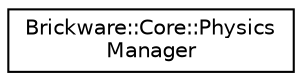 digraph "Graphical Class Hierarchy"
{
  edge [fontname="Helvetica",fontsize="10",labelfontname="Helvetica",labelfontsize="10"];
  node [fontname="Helvetica",fontsize="10",shape=record];
  rankdir="LR";
  Node1 [label="Brickware::Core::Physics\lManager",height=0.2,width=0.4,color="black", fillcolor="white", style="filled",URL="$classBrickware_1_1Core_1_1PhysicsManager.html"];
}
